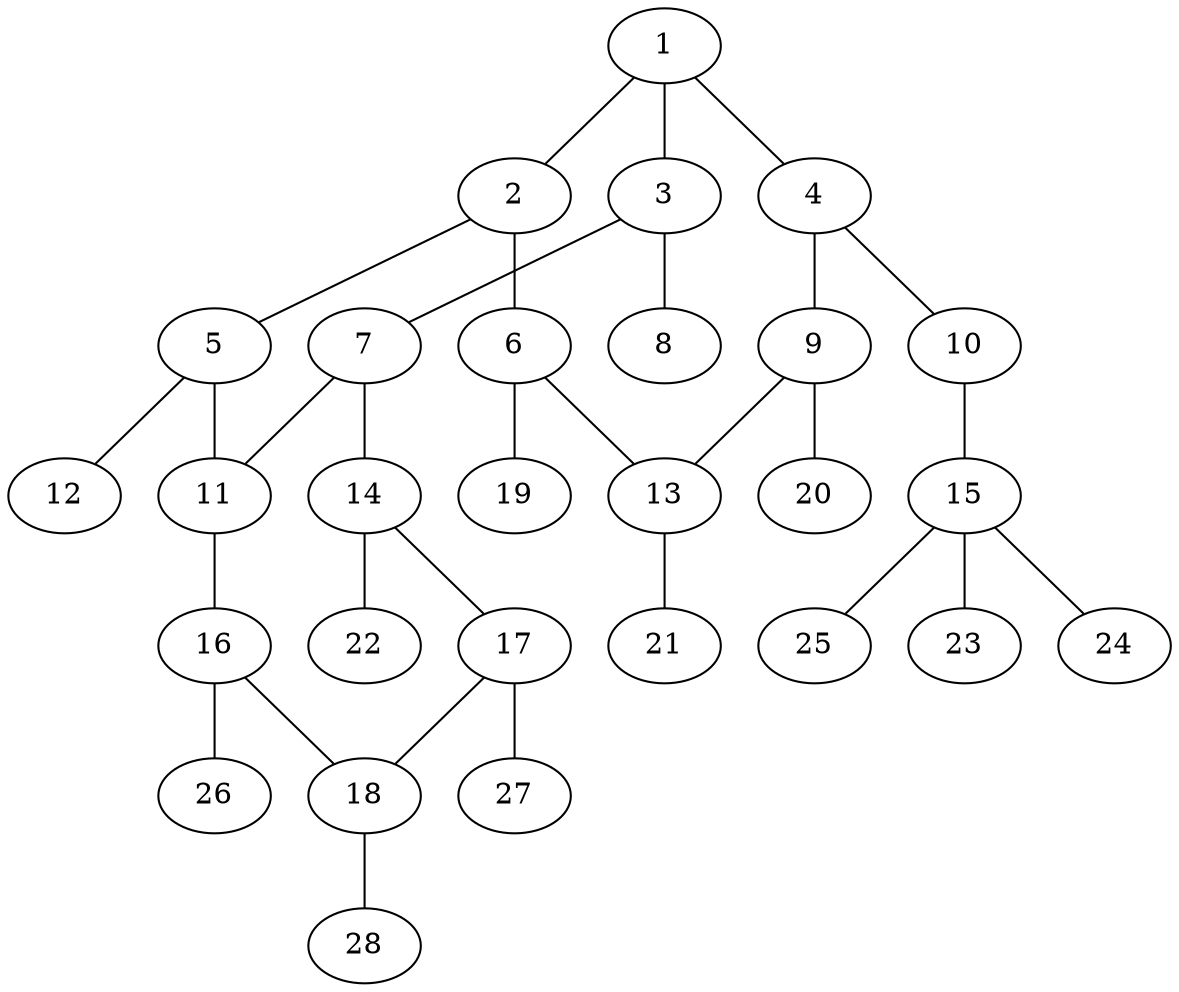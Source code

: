 graph molecule_2172 {
	1	 [chem=C];
	2	 [chem=C];
	1 -- 2	 [valence=2];
	3	 [chem=C];
	1 -- 3	 [valence=1];
	4	 [chem=C];
	1 -- 4	 [valence=1];
	5	 [chem=C];
	2 -- 5	 [valence=1];
	6	 [chem=C];
	2 -- 6	 [valence=1];
	7	 [chem=C];
	3 -- 7	 [valence=1];
	8	 [chem=O];
	3 -- 8	 [valence=2];
	9	 [chem=C];
	4 -- 9	 [valence=2];
	10	 [chem=O];
	4 -- 10	 [valence=1];
	11	 [chem=C];
	5 -- 11	 [valence=1];
	12	 [chem=O];
	5 -- 12	 [valence=2];
	13	 [chem=C];
	6 -- 13	 [valence=2];
	19	 [chem=H];
	6 -- 19	 [valence=1];
	7 -- 11	 [valence=2];
	14	 [chem=C];
	7 -- 14	 [valence=1];
	9 -- 13	 [valence=1];
	20	 [chem=H];
	9 -- 20	 [valence=1];
	15	 [chem=C];
	10 -- 15	 [valence=1];
	16	 [chem=C];
	11 -- 16	 [valence=1];
	21	 [chem=H];
	13 -- 21	 [valence=1];
	17	 [chem=C];
	14 -- 17	 [valence=2];
	22	 [chem=H];
	14 -- 22	 [valence=1];
	23	 [chem=H];
	15 -- 23	 [valence=1];
	24	 [chem=H];
	15 -- 24	 [valence=1];
	25	 [chem=H];
	15 -- 25	 [valence=1];
	18	 [chem=C];
	16 -- 18	 [valence=2];
	26	 [chem=H];
	16 -- 26	 [valence=1];
	17 -- 18	 [valence=1];
	27	 [chem=H];
	17 -- 27	 [valence=1];
	28	 [chem=H];
	18 -- 28	 [valence=1];
}
